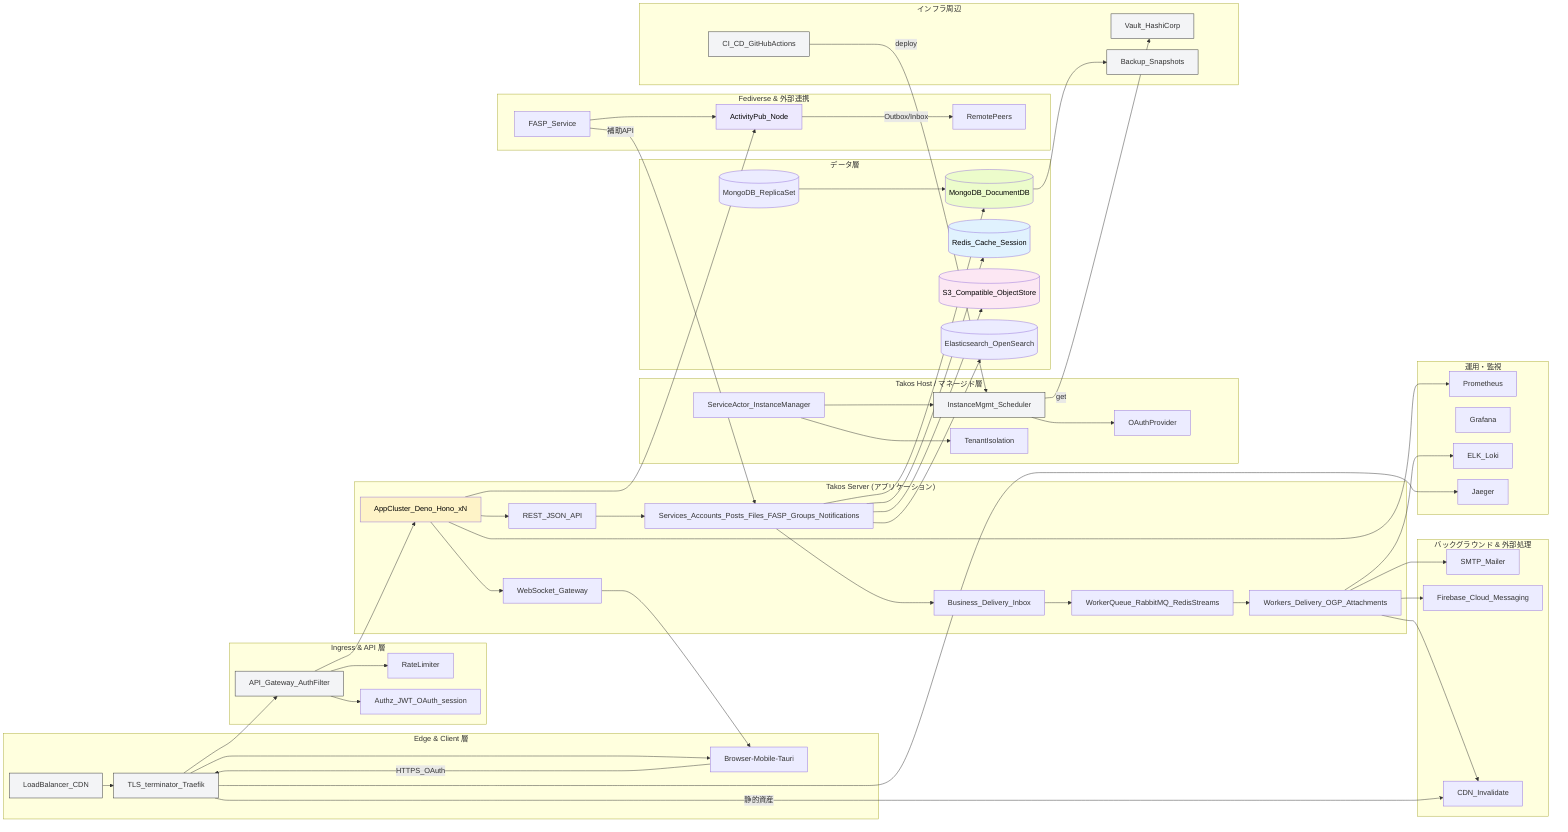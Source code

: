 %%{init: {"flowchart": {"nodeSpacing": 24, "rankSpacing": 24}, "themeVariables": {"edgeLength": 20}}}%%
flowchart LR
    %% Takos 高忠実度アーキテクチャ図
    subgraph "Edge & Client 層"
        ALB[LoadBalancer_CDN]
        ALB --> Proxy[TLS_terminator_Traefik]
        Proxy --> Client[Browser-Mobile-Tauri]
        Client -->|HTTPS_OAuth| Proxy
    end

    subgraph "Ingress & API 層"
        Proxy --> APIGW[API_Gateway_AuthFilter]
        APIGW --> RateLimiter[RateLimiter]
        APIGW --> Authz[Authz_JWT_OAuth_session]
    end

    subgraph "Takos Server (アプリケーション)"
        direction TB
        AppCluster[AppCluster_Deno_Hono_xN] --> WebSocketGW[WebSocket_Gateway]
        AppCluster --> REST[REST_JSON_API]
        REST --> Services[Services_Accounts_Posts_Files_FASP_Groups_Notifications]
        Services --> Business[Business_Delivery_Inbox]
        Business --> WorkerQueue[WorkerQueue_RabbitMQ_RedisStreams]
        WorkerQueue --> Workers[Workers_Delivery_OGP_Attachments]
    end

    subgraph "Takos Host / マネージド層"
        ServiceActor[ServiceActor_InstanceManager]
        ServiceActor --> InstanceMgmt[InstanceMgmt_Scheduler]
        InstanceMgmt --> OAuthProvider[OAuthProvider]
        ServiceActor --> TenantIsolate[TenantIsolation]
    end

    subgraph "Fediverse & 外部連携"
        ActivityPub[ActivityPub_Node]
        FASP[FASP_Service]
        ActivityPub -->|Outbox/Inbox| RemotePeers[RemotePeers]
        FASP --> ActivityPub
    end

    subgraph "データ層"
        DB[(MongoDB_DocumentDB)]
        DBReplica[(MongoDB_ReplicaSet)]
        Cache[(Redis_Cache_Session)]
        ObjectStore[(S3_Compatible_ObjectStore)]
        Search[(Elasticsearch_OpenSearch)]
        DBReplica --> DB
        Services --> DB
        Services --> Cache
        Services --> ObjectStore
        Services --> Search
    end

    subgraph "バックグラウンド & 外部処理"
        Workers --> Email[SMTP_Mailer]
        Workers --> Push[Firebase_Cloud_Messaging]
        Workers --> CDN[CDN_Invalidate]
    end

    subgraph "運用・監視"
        Prom[Prometheus]
        Graf[Grafana]
        Logs[ELK_Loki]
        Traces[Jaeger]
        AppCluster --> Prom
        Workers --> Logs
        Proxy --> Traces
    end

    subgraph "インフラ周辺"
        CI[CI_CD_GitHubActions]
        Vault[Vault_HashiCorp]
        Backup[Backup_Snapshots]
        CI -->|deploy| InstanceMgmt
        InstanceMgmt -->|get| Vault
        DB --> Backup
    end

    %% 主要接続
    APIGW --> AppCluster
    AppCluster --> ActivityPub
    FASP -->|補助API| Services
    WebSocketGW --> Client
    Proxy -->|静的資産| CDN

    %% 補助ラベル
    classDef infra fill:#f3f4f6,stroke:#333
    class ALB,Proxy,APIGW,InstanceMgmt,CI,Vault,Backup infra

    style AppCluster fill:#fef3c7,color:#000
    style DB fill:#ecfccb,color:#000
    style Cache fill:#e0f2fe,color:#000
    style ObjectStore fill:#fce7f3,color:#000
    style ActivityPub fill:#ede9fe,color:#000

    %% ノート: 矢印は主なデータフローを表します。設計によりフェデレーション、非同期配信、可観測性、バックアップ、テナント分離が明確になります。